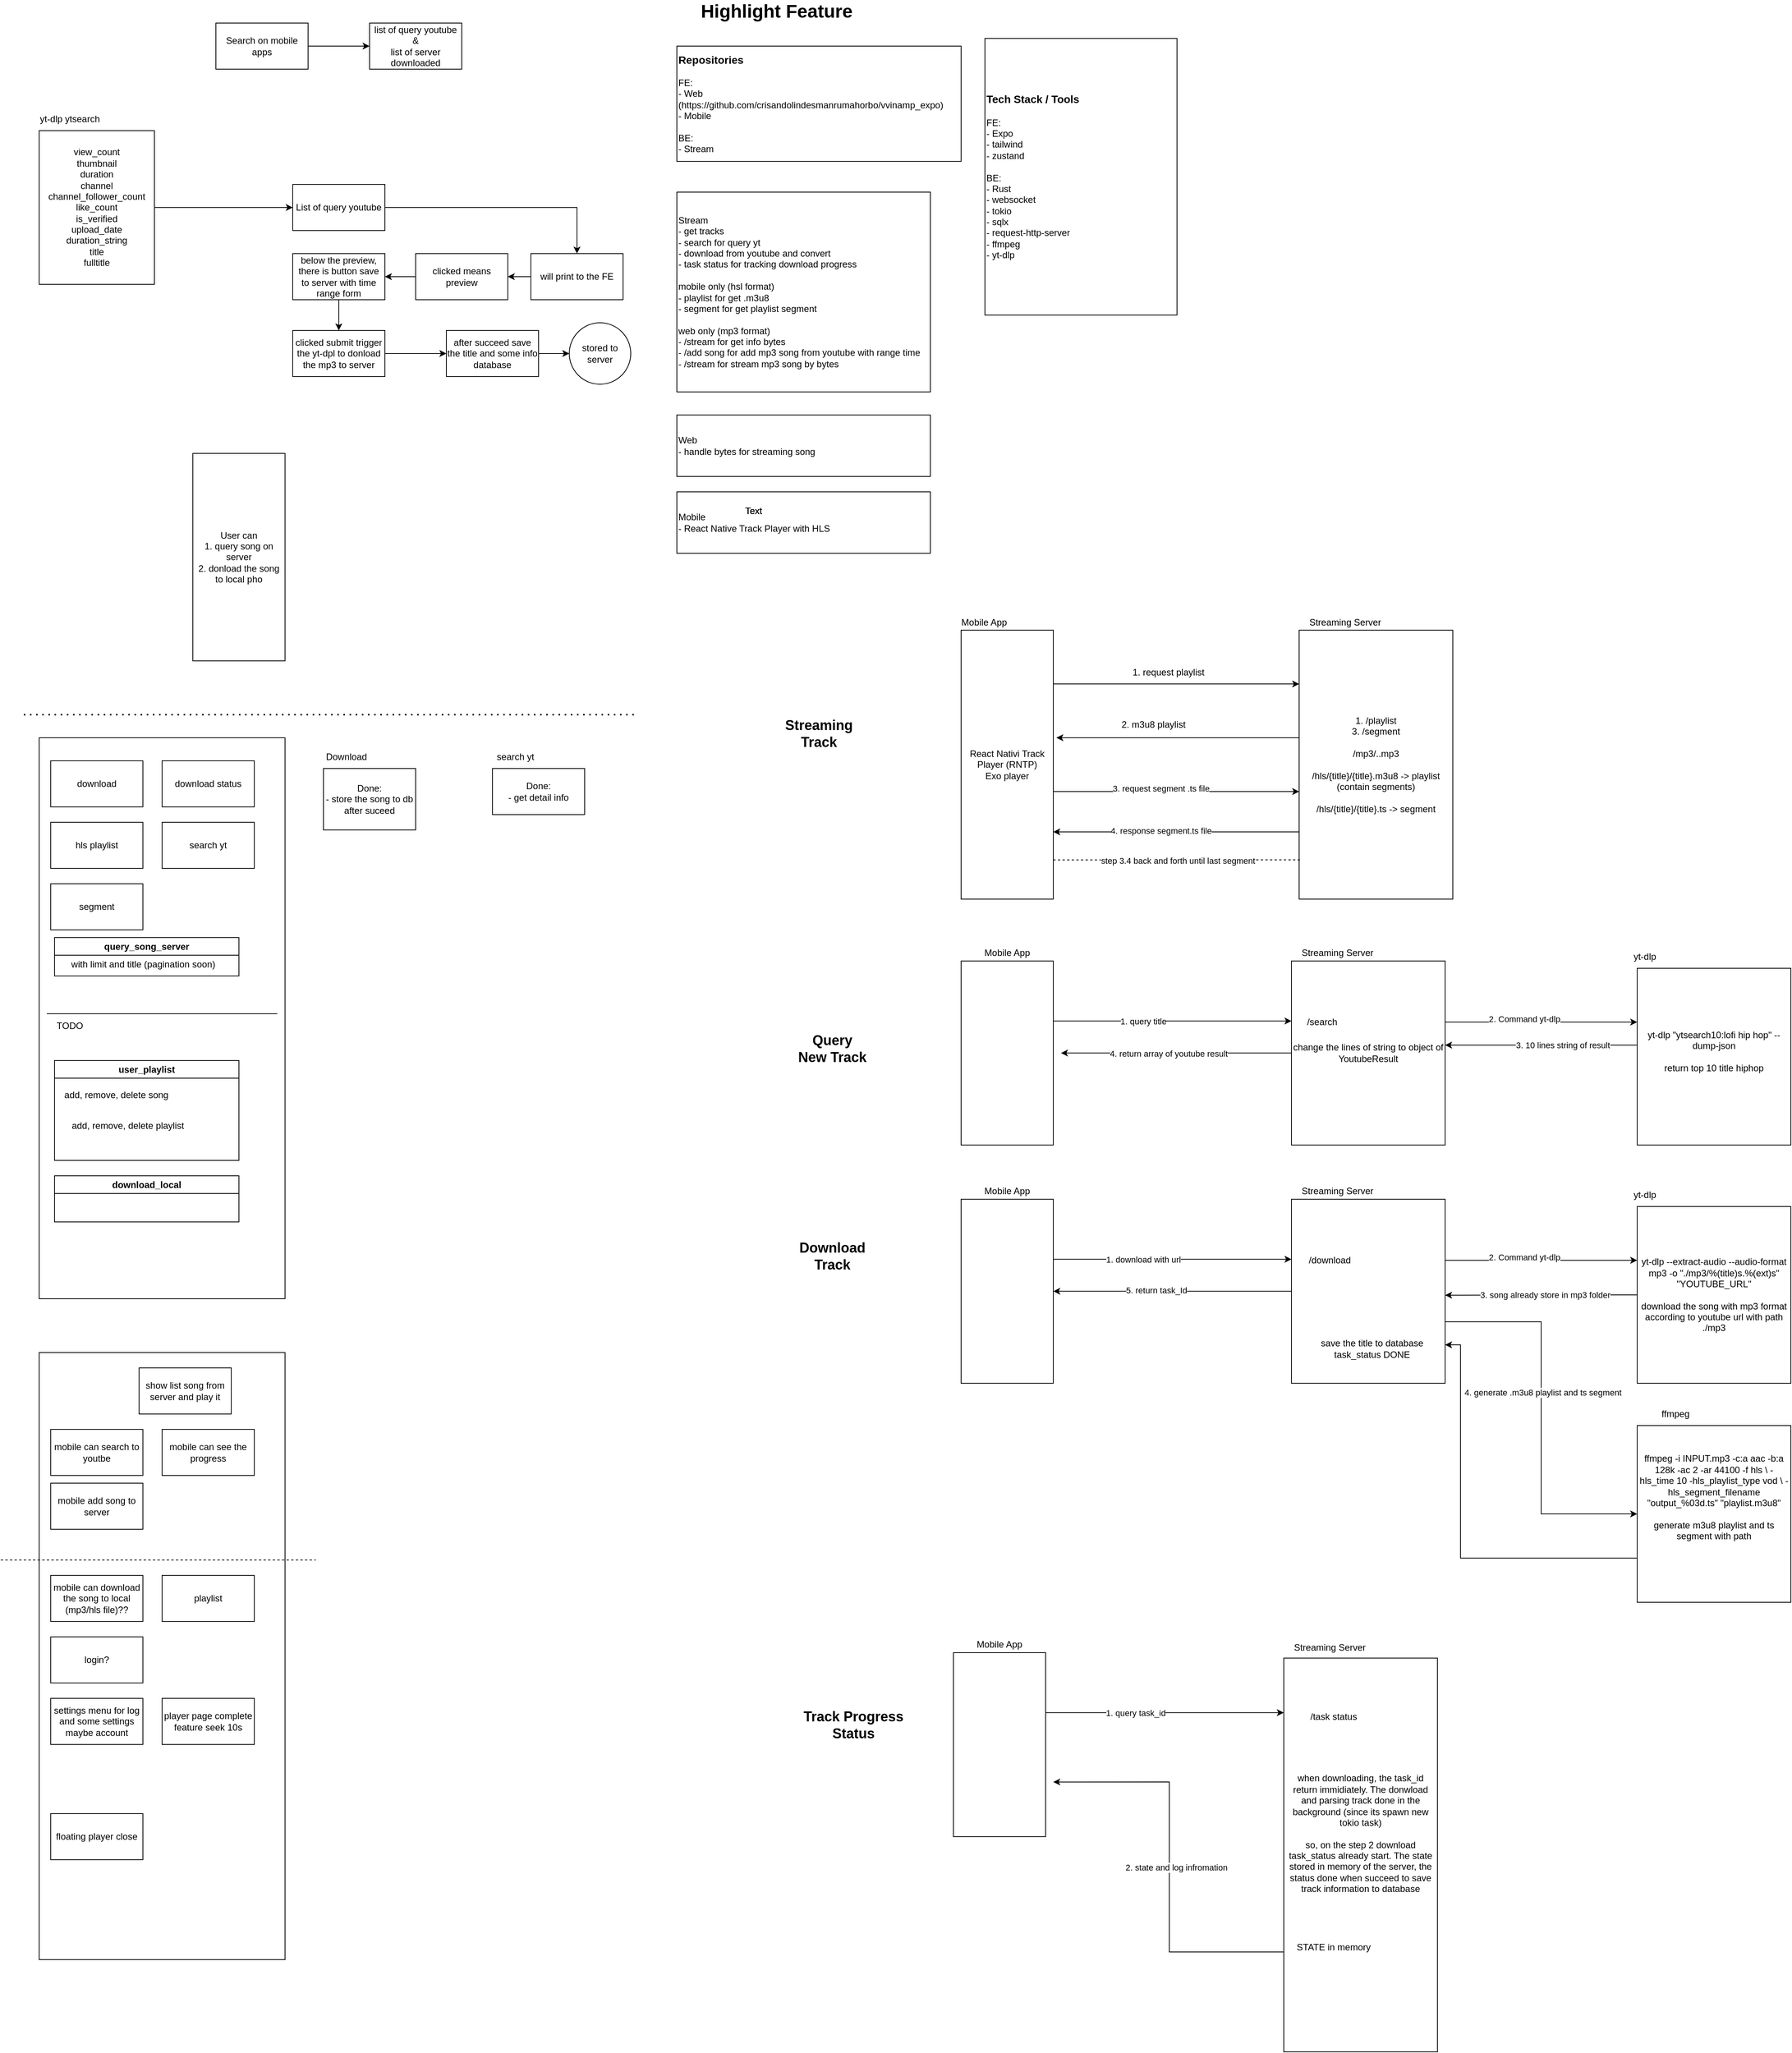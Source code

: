 <mxfile version="28.1.0">
  <diagram name="Page-1" id="hhc-3vojLrsu7cH_NppL">
    <mxGraphModel dx="3167" dy="1711" grid="1" gridSize="10" guides="1" tooltips="1" connect="1" arrows="1" fold="1" page="1" pageScale="1" pageWidth="850" pageHeight="1100" math="0" shadow="0">
      <root>
        <mxCell id="0" />
        <mxCell id="1" parent="0" />
        <mxCell id="aYuEhdUsY_7i3M8jclc8-7" style="edgeStyle=orthogonalEdgeStyle;rounded=0;orthogonalLoop=1;jettySize=auto;html=1;entryX=0;entryY=0.5;entryDx=0;entryDy=0;" parent="1" source="aYuEhdUsY_7i3M8jclc8-1" target="aYuEhdUsY_7i3M8jclc8-6" edge="1">
          <mxGeometry relative="1" as="geometry" />
        </mxCell>
        <mxCell id="aYuEhdUsY_7i3M8jclc8-1" value="view_count&lt;div&gt;thumbnail&lt;/div&gt;&lt;div&gt;duration&lt;/div&gt;&lt;div&gt;channel&lt;/div&gt;&lt;div&gt;channel_follower_count&lt;/div&gt;&lt;div&gt;like_count&lt;/div&gt;&lt;div&gt;is_verified&lt;/div&gt;&lt;div&gt;upload_date&lt;/div&gt;&lt;div&gt;duration_string&lt;/div&gt;&lt;div&gt;title&lt;/div&gt;&lt;div&gt;fulltitle&lt;/div&gt;" style="rounded=0;whiteSpace=wrap;html=1;" parent="1" vertex="1">
          <mxGeometry x="60" y="200" width="150" height="200" as="geometry" />
        </mxCell>
        <mxCell id="aYuEhdUsY_7i3M8jclc8-3" value="yt-dlp ytsearch" style="text;html=1;align=center;verticalAlign=middle;whiteSpace=wrap;rounded=0;" parent="1" vertex="1">
          <mxGeometry x="10" y="170" width="180" height="30" as="geometry" />
        </mxCell>
        <mxCell id="aYuEhdUsY_7i3M8jclc8-9" value="" style="edgeStyle=orthogonalEdgeStyle;rounded=0;orthogonalLoop=1;jettySize=auto;html=1;" parent="1" source="aYuEhdUsY_7i3M8jclc8-6" target="aYuEhdUsY_7i3M8jclc8-8" edge="1">
          <mxGeometry relative="1" as="geometry" />
        </mxCell>
        <mxCell id="aYuEhdUsY_7i3M8jclc8-6" value="List of query youtube" style="rounded=0;whiteSpace=wrap;html=1;" parent="1" vertex="1">
          <mxGeometry x="390" y="270" width="120" height="60" as="geometry" />
        </mxCell>
        <mxCell id="aYuEhdUsY_7i3M8jclc8-11" value="" style="edgeStyle=orthogonalEdgeStyle;rounded=0;orthogonalLoop=1;jettySize=auto;html=1;" parent="1" source="aYuEhdUsY_7i3M8jclc8-8" target="aYuEhdUsY_7i3M8jclc8-10" edge="1">
          <mxGeometry relative="1" as="geometry" />
        </mxCell>
        <mxCell id="aYuEhdUsY_7i3M8jclc8-8" value="will print to the FE" style="rounded=0;whiteSpace=wrap;html=1;" parent="1" vertex="1">
          <mxGeometry x="700" y="360" width="120" height="60" as="geometry" />
        </mxCell>
        <mxCell id="aYuEhdUsY_7i3M8jclc8-13" value="" style="edgeStyle=orthogonalEdgeStyle;rounded=0;orthogonalLoop=1;jettySize=auto;html=1;" parent="1" source="aYuEhdUsY_7i3M8jclc8-10" target="aYuEhdUsY_7i3M8jclc8-12" edge="1">
          <mxGeometry relative="1" as="geometry" />
        </mxCell>
        <mxCell id="aYuEhdUsY_7i3M8jclc8-10" value="clicked means preview" style="rounded=0;whiteSpace=wrap;html=1;" parent="1" vertex="1">
          <mxGeometry x="550" y="360" width="120" height="60" as="geometry" />
        </mxCell>
        <mxCell id="aYuEhdUsY_7i3M8jclc8-15" value="" style="edgeStyle=orthogonalEdgeStyle;rounded=0;orthogonalLoop=1;jettySize=auto;html=1;" parent="1" source="aYuEhdUsY_7i3M8jclc8-12" target="aYuEhdUsY_7i3M8jclc8-14" edge="1">
          <mxGeometry relative="1" as="geometry" />
        </mxCell>
        <mxCell id="aYuEhdUsY_7i3M8jclc8-12" value="below the preview, there is button save to server with time range form" style="rounded=0;whiteSpace=wrap;html=1;" parent="1" vertex="1">
          <mxGeometry x="390" y="360" width="120" height="60" as="geometry" />
        </mxCell>
        <mxCell id="aYuEhdUsY_7i3M8jclc8-21" value="" style="edgeStyle=orthogonalEdgeStyle;rounded=0;orthogonalLoop=1;jettySize=auto;html=1;" parent="1" source="aYuEhdUsY_7i3M8jclc8-14" target="aYuEhdUsY_7i3M8jclc8-20" edge="1">
          <mxGeometry relative="1" as="geometry" />
        </mxCell>
        <mxCell id="aYuEhdUsY_7i3M8jclc8-14" value="clicked submit trigger the yt-dpl to donload the mp3 to server" style="rounded=0;whiteSpace=wrap;html=1;" parent="1" vertex="1">
          <mxGeometry x="390" y="460" width="120" height="60" as="geometry" />
        </mxCell>
        <mxCell id="aYuEhdUsY_7i3M8jclc8-19" value="" style="edgeStyle=orthogonalEdgeStyle;rounded=0;orthogonalLoop=1;jettySize=auto;html=1;" parent="1" source="aYuEhdUsY_7i3M8jclc8-17" target="aYuEhdUsY_7i3M8jclc8-18" edge="1">
          <mxGeometry relative="1" as="geometry" />
        </mxCell>
        <mxCell id="aYuEhdUsY_7i3M8jclc8-17" value="Search on mobile apps" style="rounded=0;whiteSpace=wrap;html=1;" parent="1" vertex="1">
          <mxGeometry x="290" y="60" width="120" height="60" as="geometry" />
        </mxCell>
        <mxCell id="aYuEhdUsY_7i3M8jclc8-18" value="list of query youtube&lt;div&gt;&amp;amp;&lt;/div&gt;&lt;div&gt;list of server downloaded&lt;/div&gt;" style="rounded=0;whiteSpace=wrap;html=1;" parent="1" vertex="1">
          <mxGeometry x="490" y="60" width="120" height="60" as="geometry" />
        </mxCell>
        <mxCell id="aYuEhdUsY_7i3M8jclc8-23" value="" style="edgeStyle=orthogonalEdgeStyle;rounded=0;orthogonalLoop=1;jettySize=auto;html=1;" parent="1" source="aYuEhdUsY_7i3M8jclc8-20" target="aYuEhdUsY_7i3M8jclc8-22" edge="1">
          <mxGeometry relative="1" as="geometry" />
        </mxCell>
        <mxCell id="aYuEhdUsY_7i3M8jclc8-20" value="after succeed save the title and some info database" style="rounded=0;whiteSpace=wrap;html=1;" parent="1" vertex="1">
          <mxGeometry x="590" y="460" width="120" height="60" as="geometry" />
        </mxCell>
        <mxCell id="aYuEhdUsY_7i3M8jclc8-22" value="stored to server" style="ellipse;whiteSpace=wrap;html=1;rounded=0;" parent="1" vertex="1">
          <mxGeometry x="750" y="450" width="80" height="80" as="geometry" />
        </mxCell>
        <mxCell id="aYuEhdUsY_7i3M8jclc8-24" value="User can&lt;br&gt;1. query song on server&lt;div&gt;2. donload the song to local pho&lt;/div&gt;" style="rounded=0;whiteSpace=wrap;html=1;" parent="1" vertex="1">
          <mxGeometry x="260" y="620" width="120" height="270" as="geometry" />
        </mxCell>
        <mxCell id="aYuEhdUsY_7i3M8jclc8-25" value="" style="endArrow=none;dashed=1;html=1;dashPattern=1 3;strokeWidth=2;rounded=0;" parent="1" edge="1">
          <mxGeometry width="50" height="50" relative="1" as="geometry">
            <mxPoint x="40" y="960" as="sourcePoint" />
            <mxPoint x="840" y="960" as="targetPoint" />
          </mxGeometry>
        </mxCell>
        <mxCell id="aYuEhdUsY_7i3M8jclc8-26" value="" style="rounded=0;whiteSpace=wrap;html=1;" parent="1" vertex="1">
          <mxGeometry x="60" y="990" width="320" height="730" as="geometry" />
        </mxCell>
        <mxCell id="aYuEhdUsY_7i3M8jclc8-27" value="download" style="rounded=0;whiteSpace=wrap;html=1;" parent="1" vertex="1">
          <mxGeometry x="75" y="1020" width="120" height="60" as="geometry" />
        </mxCell>
        <mxCell id="aYuEhdUsY_7i3M8jclc8-28" value="hls playlist" style="rounded=0;whiteSpace=wrap;html=1;" parent="1" vertex="1">
          <mxGeometry x="75" y="1100" width="120" height="60" as="geometry" />
        </mxCell>
        <mxCell id="aYuEhdUsY_7i3M8jclc8-29" value="segment" style="rounded=0;whiteSpace=wrap;html=1;" parent="1" vertex="1">
          <mxGeometry x="75" y="1180" width="120" height="60" as="geometry" />
        </mxCell>
        <mxCell id="aYuEhdUsY_7i3M8jclc8-30" value="search yt" style="rounded=0;whiteSpace=wrap;html=1;" parent="1" vertex="1">
          <mxGeometry x="220" y="1100" width="120" height="60" as="geometry" />
        </mxCell>
        <mxCell id="aYuEhdUsY_7i3M8jclc8-31" value="download status" style="rounded=0;whiteSpace=wrap;html=1;" parent="1" vertex="1">
          <mxGeometry x="220" y="1020" width="120" height="60" as="geometry" />
        </mxCell>
        <mxCell id="aYuEhdUsY_7i3M8jclc8-32" value="Done:&lt;div&gt;- store the song to db after suceed&lt;/div&gt;" style="rounded=0;whiteSpace=wrap;html=1;" parent="1" vertex="1">
          <mxGeometry x="430" y="1030" width="120" height="80" as="geometry" />
        </mxCell>
        <mxCell id="aYuEhdUsY_7i3M8jclc8-33" value="Download" style="text;html=1;align=center;verticalAlign=middle;whiteSpace=wrap;rounded=0;" parent="1" vertex="1">
          <mxGeometry x="430" y="1000" width="60" height="30" as="geometry" />
        </mxCell>
        <mxCell id="aYuEhdUsY_7i3M8jclc8-36" value="" style="endArrow=none;html=1;rounded=0;" parent="1" edge="1">
          <mxGeometry width="50" height="50" relative="1" as="geometry">
            <mxPoint x="370" y="1349.17" as="sourcePoint" />
            <mxPoint x="70" y="1349.17" as="targetPoint" />
          </mxGeometry>
        </mxCell>
        <mxCell id="aYuEhdUsY_7i3M8jclc8-38" value="user_playlist" style="swimlane;whiteSpace=wrap;html=1;" parent="1" vertex="1">
          <mxGeometry x="80" y="1410" width="240" height="130" as="geometry" />
        </mxCell>
        <mxCell id="aYuEhdUsY_7i3M8jclc8-40" value="add, remove, delete song" style="text;html=1;align=center;verticalAlign=middle;resizable=0;points=[];autosize=1;strokeColor=none;fillColor=none;" parent="aYuEhdUsY_7i3M8jclc8-38" vertex="1">
          <mxGeometry y="30" width="160" height="30" as="geometry" />
        </mxCell>
        <mxCell id="aYuEhdUsY_7i3M8jclc8-41" value="add, remove, delete playlist" style="text;html=1;align=center;verticalAlign=middle;resizable=0;points=[];autosize=1;strokeColor=none;fillColor=none;" parent="aYuEhdUsY_7i3M8jclc8-38" vertex="1">
          <mxGeometry x="10" y="70" width="170" height="30" as="geometry" />
        </mxCell>
        <mxCell id="aYuEhdUsY_7i3M8jclc8-42" value="TODO" style="text;html=1;align=center;verticalAlign=middle;whiteSpace=wrap;rounded=0;" parent="1" vertex="1">
          <mxGeometry x="70" y="1350" width="60" height="30" as="geometry" />
        </mxCell>
        <mxCell id="aYuEhdUsY_7i3M8jclc8-43" value="Done:&lt;div&gt;- get detail info&lt;/div&gt;" style="rounded=0;whiteSpace=wrap;html=1;" parent="1" vertex="1">
          <mxGeometry x="650" y="1030" width="120" height="60" as="geometry" />
        </mxCell>
        <mxCell id="aYuEhdUsY_7i3M8jclc8-44" value="search yt" style="text;html=1;align=center;verticalAlign=middle;whiteSpace=wrap;rounded=0;" parent="1" vertex="1">
          <mxGeometry x="650" y="1000" width="60" height="30" as="geometry" />
        </mxCell>
        <mxCell id="aYuEhdUsY_7i3M8jclc8-45" value="download_local" style="swimlane;whiteSpace=wrap;html=1;" parent="1" vertex="1">
          <mxGeometry x="80" y="1560" width="240" height="60" as="geometry" />
        </mxCell>
        <mxCell id="aYuEhdUsY_7i3M8jclc8-48" value="query_song_server" style="swimlane;whiteSpace=wrap;html=1;" parent="1" vertex="1">
          <mxGeometry x="80" y="1250" width="240" height="50" as="geometry" />
        </mxCell>
        <mxCell id="aYuEhdUsY_7i3M8jclc8-51" value="with limit and title (pagination soon)" style="text;html=1;align=center;verticalAlign=middle;resizable=0;points=[];autosize=1;strokeColor=none;fillColor=none;" parent="aYuEhdUsY_7i3M8jclc8-48" vertex="1">
          <mxGeometry x="10" y="20" width="210" height="30" as="geometry" />
        </mxCell>
        <mxCell id="aYuEhdUsY_7i3M8jclc8-52" value="" style="rounded=0;whiteSpace=wrap;html=1;" parent="1" vertex="1">
          <mxGeometry x="60" y="1790" width="320" height="790" as="geometry" />
        </mxCell>
        <mxCell id="aYuEhdUsY_7i3M8jclc8-53" value="mobile can search to youtbe" style="rounded=0;whiteSpace=wrap;html=1;" parent="1" vertex="1">
          <mxGeometry x="75" y="1890" width="120" height="60" as="geometry" />
        </mxCell>
        <mxCell id="aYuEhdUsY_7i3M8jclc8-54" value="" style="endArrow=none;dashed=1;html=1;rounded=0;" parent="1" edge="1">
          <mxGeometry width="50" height="50" relative="1" as="geometry">
            <mxPoint x="10" y="2060" as="sourcePoint" />
            <mxPoint x="420" y="2060" as="targetPoint" />
          </mxGeometry>
        </mxCell>
        <mxCell id="aYuEhdUsY_7i3M8jclc8-55" value="show list song from server and play it" style="rounded=0;whiteSpace=wrap;html=1;" parent="1" vertex="1">
          <mxGeometry x="190" y="1810" width="120" height="60" as="geometry" />
        </mxCell>
        <mxCell id="aYuEhdUsY_7i3M8jclc8-56" value="mobile add song to server" style="rounded=0;whiteSpace=wrap;html=1;" parent="1" vertex="1">
          <mxGeometry x="75" y="1960" width="120" height="60" as="geometry" />
        </mxCell>
        <mxCell id="aYuEhdUsY_7i3M8jclc8-57" value="mobile can see the progress" style="rounded=0;whiteSpace=wrap;html=1;" parent="1" vertex="1">
          <mxGeometry x="220" y="1890" width="120" height="60" as="geometry" />
        </mxCell>
        <mxCell id="aYuEhdUsY_7i3M8jclc8-58" value="mobile can download the song to local&lt;div&gt;(mp3/hls file)??&lt;/div&gt;" style="rounded=0;whiteSpace=wrap;html=1;" parent="1" vertex="1">
          <mxGeometry x="75" y="2080" width="120" height="60" as="geometry" />
        </mxCell>
        <mxCell id="aYuEhdUsY_7i3M8jclc8-59" value="playlist" style="rounded=0;whiteSpace=wrap;html=1;" parent="1" vertex="1">
          <mxGeometry x="220" y="2080" width="120" height="60" as="geometry" />
        </mxCell>
        <mxCell id="aYuEhdUsY_7i3M8jclc8-60" value="login?" style="rounded=0;whiteSpace=wrap;html=1;" parent="1" vertex="1">
          <mxGeometry x="75" y="2160" width="120" height="60" as="geometry" />
        </mxCell>
        <mxCell id="aYuEhdUsY_7i3M8jclc8-62" value="floating player close" style="rounded=0;whiteSpace=wrap;html=1;" parent="1" vertex="1">
          <mxGeometry x="75" y="2390" width="120" height="60" as="geometry" />
        </mxCell>
        <mxCell id="aYuEhdUsY_7i3M8jclc8-63" value="settings menu for log and some settings maybe account" style="rounded=0;whiteSpace=wrap;html=1;" parent="1" vertex="1">
          <mxGeometry x="75" y="2240" width="120" height="60" as="geometry" />
        </mxCell>
        <mxCell id="aYuEhdUsY_7i3M8jclc8-64" value="player page complete feature seek 10s" style="rounded=0;whiteSpace=wrap;html=1;" parent="1" vertex="1">
          <mxGeometry x="220" y="2240" width="120" height="60" as="geometry" />
        </mxCell>
        <mxCell id="qKrftPKoV9TNDZDGKAja-49" value="&lt;font style=&quot;font-size: 24px;&quot;&gt;&lt;b style=&quot;&quot;&gt;Highlight Feature&lt;/b&gt;&lt;/font&gt;" style="text;html=1;align=center;verticalAlign=middle;whiteSpace=wrap;rounded=0;" parent="1" vertex="1">
          <mxGeometry x="860" y="30" width="320" height="30" as="geometry" />
        </mxCell>
        <mxCell id="qKrftPKoV9TNDZDGKAja-50" value="&lt;font style=&quot;font-size: 14px;&quot;&gt;&lt;b style=&quot;&quot;&gt;Repositories&lt;/b&gt;&lt;/font&gt;&lt;div&gt;&lt;br&gt;&lt;/div&gt;&lt;div&gt;FE:&amp;nbsp;&lt;/div&gt;&lt;div&gt;- Web (https://github.com/crisandolindesmanrumahorbo/vvinamp_expo)&lt;/div&gt;&lt;div&gt;- Mobile&amp;nbsp;&lt;/div&gt;&lt;div&gt;&lt;br&gt;&lt;/div&gt;&lt;div&gt;BE:&lt;/div&gt;&lt;div&gt;- Stream&lt;br&gt;&lt;/div&gt;" style="rounded=0;whiteSpace=wrap;html=1;align=left;" parent="1" vertex="1">
          <mxGeometry x="890" y="90" width="370" height="150" as="geometry" />
        </mxCell>
        <mxCell id="qKrftPKoV9TNDZDGKAja-52" value="Stream&lt;div&gt;&lt;div&gt;- get tracks&lt;/div&gt;&lt;div&gt;- search for query yt&lt;/div&gt;&lt;div&gt;- download from youtube and convert&lt;/div&gt;&lt;div&gt;- task status for tracking download progress&lt;/div&gt;&lt;br&gt;&lt;div&gt;mobile only (hsl format)&lt;div&gt;- playlist for get .m3u8&lt;/div&gt;&lt;div&gt;- segment for get playlist segment&lt;/div&gt;&lt;/div&gt;&lt;/div&gt;&lt;div&gt;&lt;br&gt;&lt;/div&gt;&lt;div&gt;web only (mp3 format)&lt;/div&gt;&lt;div&gt;- /stream for get info bytes&lt;/div&gt;&lt;div&gt;- /add song for add mp3 song from youtube with range time&lt;/div&gt;&lt;div&gt;- /stream for stream mp3 song by bytes&lt;/div&gt;" style="rounded=0;whiteSpace=wrap;html=1;align=left;" parent="1" vertex="1">
          <mxGeometry x="890" y="280" width="330" height="260" as="geometry" />
        </mxCell>
        <mxCell id="qKrftPKoV9TNDZDGKAja-54" value="Web&lt;div&gt;- handle bytes for streaming song&amp;nbsp;&lt;/div&gt;" style="rounded=0;whiteSpace=wrap;html=1;align=left;" parent="1" vertex="1">
          <mxGeometry x="890" y="570" width="330" height="80" as="geometry" />
        </mxCell>
        <mxCell id="qKrftPKoV9TNDZDGKAja-55" value="&lt;font style=&quot;font-size: 14px;&quot;&gt;&lt;b style=&quot;&quot;&gt;Tech Stack / Tools&lt;/b&gt;&lt;/font&gt;&lt;div&gt;&lt;br&gt;&lt;/div&gt;&lt;div&gt;FE:&lt;/div&gt;&lt;div&gt;- Expo&lt;/div&gt;&lt;div&gt;- tailwind&lt;/div&gt;&lt;div&gt;- zustand&lt;/div&gt;&lt;div&gt;&lt;br&gt;&lt;/div&gt;&lt;div&gt;BE:&lt;/div&gt;&lt;div&gt;- Rust&lt;/div&gt;&lt;div&gt;- websocket&lt;/div&gt;&lt;div&gt;- tokio&lt;/div&gt;&lt;div&gt;- sqlx&lt;/div&gt;&lt;div&gt;- request-http-server&lt;/div&gt;&lt;div&gt;- ffmpeg&lt;/div&gt;&lt;div&gt;- yt-dlp&lt;/div&gt;" style="rounded=0;whiteSpace=wrap;html=1;align=left;" parent="1" vertex="1">
          <mxGeometry x="1291" y="80" width="250" height="360" as="geometry" />
        </mxCell>
        <mxCell id="qKrftPKoV9TNDZDGKAja-56" value="Mobile&lt;div&gt;- React Native Track Player with HLS&lt;/div&gt;" style="rounded=0;whiteSpace=wrap;html=1;align=left;" parent="1" vertex="1">
          <mxGeometry x="890" y="670" width="330" height="80" as="geometry" />
        </mxCell>
        <mxCell id="qKrftPKoV9TNDZDGKAja-61" value="" style="group" parent="1" vertex="1" connectable="0">
          <mxGeometry x="1700" y="825" width="200" height="380" as="geometry" />
        </mxCell>
        <mxCell id="qKrftPKoV9TNDZDGKAja-60" value="Streaming Server" style="text;html=1;align=center;verticalAlign=middle;whiteSpace=wrap;rounded=0;" parent="qKrftPKoV9TNDZDGKAja-61" vertex="1">
          <mxGeometry width="120" height="30" as="geometry" />
        </mxCell>
        <mxCell id="qKrftPKoV9TNDZDGKAja-65" value="Text" style="text;html=1;align=center;verticalAlign=middle;whiteSpace=wrap;rounded=0;" parent="1" vertex="1">
          <mxGeometry x="960" y="680" width="60" height="30" as="geometry" />
        </mxCell>
        <mxCell id="qKrftPKoV9TNDZDGKAja-66" value="Text" style="text;html=1;align=center;verticalAlign=middle;whiteSpace=wrap;rounded=0;" parent="1" vertex="1">
          <mxGeometry x="960" y="680" width="60" height="30" as="geometry" />
        </mxCell>
        <mxCell id="qKrftPKoV9TNDZDGKAja-67" value="Text" style="text;html=1;align=center;verticalAlign=middle;whiteSpace=wrap;rounded=0;" parent="1" vertex="1">
          <mxGeometry x="960" y="680" width="60" height="30" as="geometry" />
        </mxCell>
        <mxCell id="qKrftPKoV9TNDZDGKAja-59" value="" style="edgeStyle=orthogonalEdgeStyle;rounded=0;orthogonalLoop=1;jettySize=auto;html=1;" parent="1" source="qKrftPKoV9TNDZDGKAja-57" target="qKrftPKoV9TNDZDGKAja-58" edge="1">
          <mxGeometry relative="1" as="geometry">
            <Array as="points">
              <mxPoint x="1440" y="920" />
              <mxPoint x="1440" y="920" />
            </Array>
          </mxGeometry>
        </mxCell>
        <mxCell id="qKrftPKoV9TNDZDGKAja-71" style="edgeStyle=orthogonalEdgeStyle;rounded=0;orthogonalLoop=1;jettySize=auto;html=1;exitX=0;exitY=0.25;exitDx=0;exitDy=0;entryX=1.033;entryY=0.4;entryDx=0;entryDy=0;entryPerimeter=0;" parent="1" source="qKrftPKoV9TNDZDGKAja-58" edge="1" target="qKrftPKoV9TNDZDGKAja-57">
          <mxGeometry relative="1" as="geometry">
            <mxPoint x="1380" y="937.667" as="targetPoint" />
            <Array as="points">
              <mxPoint x="1700" y="990" />
            </Array>
          </mxGeometry>
        </mxCell>
        <mxCell id="qKrftPKoV9TNDZDGKAja-58" value="1. /playlist&lt;div&gt;3. /segment&lt;/div&gt;&lt;div&gt;&lt;br&gt;&lt;/div&gt;&lt;div&gt;/mp3/..mp3&lt;/div&gt;&lt;div&gt;&lt;br&gt;&lt;/div&gt;&lt;div&gt;/hls/{title}/{title}.m3u8 -&amp;gt; playlist (contain segments)&lt;/div&gt;&lt;div&gt;&lt;br&gt;&lt;/div&gt;&lt;div&gt;/hls/{title}/{title}.ts -&amp;gt; segment&lt;/div&gt;" style="rounded=0;whiteSpace=wrap;html=1;" parent="1" vertex="1">
          <mxGeometry x="1700" y="850" width="200" height="350" as="geometry" />
        </mxCell>
        <mxCell id="qKrftPKoV9TNDZDGKAja-70" value="1. request playlist" style="text;html=1;align=center;verticalAlign=middle;whiteSpace=wrap;rounded=0;" parent="1" vertex="1">
          <mxGeometry x="1380" y="890" width="300" height="30" as="geometry" />
        </mxCell>
        <mxCell id="qKrftPKoV9TNDZDGKAja-72" value="2. m3u8 playlist" style="text;html=1;align=center;verticalAlign=middle;resizable=0;points=[];autosize=1;strokeColor=none;fillColor=none;" parent="1" vertex="1">
          <mxGeometry x="1455" y="958" width="110" height="30" as="geometry" />
        </mxCell>
        <mxCell id="qKrftPKoV9TNDZDGKAja-73" style="edgeStyle=orthogonalEdgeStyle;rounded=0;orthogonalLoop=1;jettySize=auto;html=1;" parent="1" edge="1">
          <mxGeometry relative="1" as="geometry">
            <mxPoint x="1380" y="1060" as="sourcePoint" />
            <mxPoint x="1700" y="1060" as="targetPoint" />
          </mxGeometry>
        </mxCell>
        <mxCell id="qKrftPKoV9TNDZDGKAja-76" value="3. request segment .ts file" style="edgeLabel;html=1;align=center;verticalAlign=middle;resizable=0;points=[];" parent="qKrftPKoV9TNDZDGKAja-73" vertex="1" connectable="0">
          <mxGeometry x="-0.121" y="4" relative="1" as="geometry">
            <mxPoint x="-1" as="offset" />
          </mxGeometry>
        </mxCell>
        <mxCell id="qKrftPKoV9TNDZDGKAja-77" style="edgeStyle=orthogonalEdgeStyle;rounded=0;orthogonalLoop=1;jettySize=auto;html=1;exitX=0;exitY=0.75;exitDx=0;exitDy=0;entryX=1;entryY=0.75;entryDx=0;entryDy=0;" parent="1" source="qKrftPKoV9TNDZDGKAja-58" target="qKrftPKoV9TNDZDGKAja-57" edge="1">
          <mxGeometry relative="1" as="geometry" />
        </mxCell>
        <mxCell id="qKrftPKoV9TNDZDGKAja-78" value="4. response segment.ts file" style="edgeLabel;html=1;align=center;verticalAlign=middle;resizable=0;points=[];" parent="qKrftPKoV9TNDZDGKAja-77" vertex="1" connectable="0">
          <mxGeometry x="0.121" y="-1" relative="1" as="geometry">
            <mxPoint x="-1" y="-1" as="offset" />
          </mxGeometry>
        </mxCell>
        <mxCell id="qKrftPKoV9TNDZDGKAja-85" value="" style="endArrow=none;dashed=1;html=1;rounded=0;entryX=0.017;entryY=0.854;entryDx=0;entryDy=0;entryPerimeter=0;" parent="1" target="qKrftPKoV9TNDZDGKAja-58" edge="1">
          <mxGeometry width="50" height="50" relative="1" as="geometry">
            <mxPoint x="1380" y="1149" as="sourcePoint" />
            <mxPoint x="1380" y="1250" as="targetPoint" />
          </mxGeometry>
        </mxCell>
        <mxCell id="qKrftPKoV9TNDZDGKAja-86" value="step 3.4 back and forth until last segment" style="edgeLabel;html=1;align=center;verticalAlign=middle;resizable=0;points=[];" parent="qKrftPKoV9TNDZDGKAja-85" vertex="1" connectable="0">
          <mxGeometry x="-0.184" y="-3" relative="1" as="geometry">
            <mxPoint x="30" y="-2" as="offset" />
          </mxGeometry>
        </mxCell>
        <mxCell id="qKrftPKoV9TNDZDGKAja-92" value="" style="group" parent="1" vertex="1" connectable="0">
          <mxGeometry x="1260" y="1260" width="120" height="260" as="geometry" />
        </mxCell>
        <mxCell id="qKrftPKoV9TNDZDGKAja-93" value="" style="rounded=0;whiteSpace=wrap;html=1;" parent="qKrftPKoV9TNDZDGKAja-92" vertex="1">
          <mxGeometry y="20.526" width="120" height="239.474" as="geometry" />
        </mxCell>
        <mxCell id="qKrftPKoV9TNDZDGKAja-94" value="Mobile App" style="text;html=1;align=center;verticalAlign=middle;whiteSpace=wrap;rounded=0;" parent="qKrftPKoV9TNDZDGKAja-92" vertex="1">
          <mxGeometry width="120" height="20.526" as="geometry" />
        </mxCell>
        <mxCell id="qKrftPKoV9TNDZDGKAja-103" value="" style="group" parent="1" vertex="1" connectable="0">
          <mxGeometry x="1690" y="1260" width="200" height="260" as="geometry" />
        </mxCell>
        <mxCell id="qKrftPKoV9TNDZDGKAja-118" style="edgeStyle=orthogonalEdgeStyle;rounded=0;orthogonalLoop=1;jettySize=auto;html=1;" parent="qKrftPKoV9TNDZDGKAja-103" source="qKrftPKoV9TNDZDGKAja-105" edge="1">
          <mxGeometry relative="1" as="geometry">
            <mxPoint x="-300" y="140.263" as="targetPoint" />
          </mxGeometry>
        </mxCell>
        <mxCell id="qKrftPKoV9TNDZDGKAja-122" value="4. return array of youtube result" style="edgeLabel;html=1;align=center;verticalAlign=middle;resizable=0;points=[];" parent="qKrftPKoV9TNDZDGKAja-118" vertex="1" connectable="0">
          <mxGeometry x="0.393" y="-5" relative="1" as="geometry">
            <mxPoint x="49" y="5" as="offset" />
          </mxGeometry>
        </mxCell>
        <mxCell id="qKrftPKoV9TNDZDGKAja-105" value="" style="rounded=0;whiteSpace=wrap;html=1;" parent="qKrftPKoV9TNDZDGKAja-103" vertex="1">
          <mxGeometry y="20.526" width="200" height="239.474" as="geometry" />
        </mxCell>
        <mxCell id="qKrftPKoV9TNDZDGKAja-106" value="Streaming Server" style="text;html=1;align=center;verticalAlign=middle;whiteSpace=wrap;rounded=0;" parent="qKrftPKoV9TNDZDGKAja-103" vertex="1">
          <mxGeometry width="120" height="20.526" as="geometry" />
        </mxCell>
        <mxCell id="qKrftPKoV9TNDZDGKAja-111" value="/search" style="text;html=1;align=center;verticalAlign=middle;whiteSpace=wrap;rounded=0;" parent="qKrftPKoV9TNDZDGKAja-103" vertex="1">
          <mxGeometry x="10" y="89.997" width="60" height="20.526" as="geometry" />
        </mxCell>
        <mxCell id="qKrftPKoV9TNDZDGKAja-121" value="change the lines of string to object of YoutubeResult" style="text;html=1;align=center;verticalAlign=middle;whiteSpace=wrap;rounded=0;" parent="qKrftPKoV9TNDZDGKAja-103" vertex="1">
          <mxGeometry y="130" width="200" height="20.526" as="geometry" />
        </mxCell>
        <mxCell id="qKrftPKoV9TNDZDGKAja-117" style="edgeStyle=orthogonalEdgeStyle;rounded=0;orthogonalLoop=1;jettySize=auto;html=1;" parent="1" edge="1">
          <mxGeometry relative="1" as="geometry">
            <mxPoint x="1890" y="1390" as="targetPoint" />
            <mxPoint x="2140" y="1390" as="sourcePoint" />
            <Array as="points">
              <mxPoint x="1890" y="1390" />
            </Array>
          </mxGeometry>
        </mxCell>
        <mxCell id="qKrftPKoV9TNDZDGKAja-120" value="3. 10 lines string of result" style="edgeLabel;html=1;align=center;verticalAlign=middle;resizable=0;points=[];" parent="qKrftPKoV9TNDZDGKAja-117" vertex="1" connectable="0">
          <mxGeometry x="0.113" y="-4" relative="1" as="geometry">
            <mxPoint x="42" y="4" as="offset" />
          </mxGeometry>
        </mxCell>
        <mxCell id="qKrftPKoV9TNDZDGKAja-107" value="yt-dlp &quot;ytsearch10:lofi hip hop&quot; --dump-json&lt;div&gt;&lt;br&gt;&lt;/div&gt;&lt;div&gt;return top 10 title hiphop&lt;/div&gt;&lt;div&gt;&lt;br&gt;&lt;/div&gt;" style="rounded=0;whiteSpace=wrap;html=1;" parent="1" vertex="1">
          <mxGeometry x="2140" y="1290" width="200" height="230" as="geometry" />
        </mxCell>
        <mxCell id="qKrftPKoV9TNDZDGKAja-108" value="yt-dlp" style="text;html=1;align=center;verticalAlign=middle;whiteSpace=wrap;rounded=0;" parent="1" vertex="1">
          <mxGeometry x="2090" y="1260" width="120" height="30" as="geometry" />
        </mxCell>
        <mxCell id="qKrftPKoV9TNDZDGKAja-109" style="edgeStyle=orthogonalEdgeStyle;rounded=0;orthogonalLoop=1;jettySize=auto;html=1;" parent="1" edge="1">
          <mxGeometry relative="1" as="geometry">
            <mxPoint x="1380" y="1358.67" as="sourcePoint" />
            <mxPoint x="1690" y="1358.67" as="targetPoint" />
          </mxGeometry>
        </mxCell>
        <mxCell id="qKrftPKoV9TNDZDGKAja-110" value="1. query title" style="edgeLabel;html=1;align=center;verticalAlign=middle;resizable=0;points=[];" parent="qKrftPKoV9TNDZDGKAja-109" vertex="1" connectable="0">
          <mxGeometry x="-0.239" relative="1" as="geometry">
            <mxPoint x="-1" as="offset" />
          </mxGeometry>
        </mxCell>
        <mxCell id="qKrftPKoV9TNDZDGKAja-116" style="edgeStyle=orthogonalEdgeStyle;rounded=0;orthogonalLoop=1;jettySize=auto;html=1;entryX=0;entryY=0.5;entryDx=0;entryDy=0;" parent="1" edge="1">
          <mxGeometry relative="1" as="geometry">
            <mxPoint x="1890" y="1360" as="sourcePoint" />
            <mxPoint x="2140" y="1360" as="targetPoint" />
          </mxGeometry>
        </mxCell>
        <mxCell id="qKrftPKoV9TNDZDGKAja-119" value="2. Command yt-dlp" style="edgeLabel;html=1;align=center;verticalAlign=middle;resizable=0;points=[];" parent="qKrftPKoV9TNDZDGKAja-116" vertex="1" connectable="0">
          <mxGeometry x="-0.179" y="4" relative="1" as="geometry">
            <mxPoint as="offset" />
          </mxGeometry>
        </mxCell>
        <mxCell id="qKrftPKoV9TNDZDGKAja-123" value="" style="group" parent="1" vertex="1" connectable="0">
          <mxGeometry x="1260" y="1570" width="120" height="260" as="geometry" />
        </mxCell>
        <mxCell id="qKrftPKoV9TNDZDGKAja-124" value="" style="rounded=0;whiteSpace=wrap;html=1;" parent="qKrftPKoV9TNDZDGKAja-123" vertex="1">
          <mxGeometry y="20.526" width="120" height="239.474" as="geometry" />
        </mxCell>
        <mxCell id="qKrftPKoV9TNDZDGKAja-125" value="Mobile App" style="text;html=1;align=center;verticalAlign=middle;whiteSpace=wrap;rounded=0;" parent="qKrftPKoV9TNDZDGKAja-123" vertex="1">
          <mxGeometry width="120" height="20.526" as="geometry" />
        </mxCell>
        <mxCell id="qKrftPKoV9TNDZDGKAja-126" value="" style="group" parent="1" vertex="1" connectable="0">
          <mxGeometry x="1690" y="1570" width="210" height="260" as="geometry" />
        </mxCell>
        <mxCell id="qKrftPKoV9TNDZDGKAja-129" value="" style="rounded=0;whiteSpace=wrap;html=1;" parent="qKrftPKoV9TNDZDGKAja-126" vertex="1">
          <mxGeometry y="20.526" width="200" height="239.474" as="geometry" />
        </mxCell>
        <mxCell id="qKrftPKoV9TNDZDGKAja-130" value="Streaming Server" style="text;html=1;align=center;verticalAlign=middle;whiteSpace=wrap;rounded=0;" parent="qKrftPKoV9TNDZDGKAja-126" vertex="1">
          <mxGeometry width="120" height="20.526" as="geometry" />
        </mxCell>
        <mxCell id="qKrftPKoV9TNDZDGKAja-131" value="/download" style="text;html=1;align=center;verticalAlign=middle;whiteSpace=wrap;rounded=0;" parent="qKrftPKoV9TNDZDGKAja-126" vertex="1">
          <mxGeometry x="20" y="89.997" width="60" height="20.526" as="geometry" />
        </mxCell>
        <mxCell id="qKrftPKoV9TNDZDGKAja-205" value="save the title to database&lt;div&gt;task_status DONE&lt;/div&gt;" style="text;html=1;align=center;verticalAlign=middle;whiteSpace=wrap;rounded=0;" parent="qKrftPKoV9TNDZDGKAja-126" vertex="1">
          <mxGeometry x="20" y="200" width="170" height="30" as="geometry" />
        </mxCell>
        <mxCell id="qKrftPKoV9TNDZDGKAja-157" style="edgeStyle=orthogonalEdgeStyle;rounded=0;orthogonalLoop=1;jettySize=auto;html=1;entryX=1;entryY=0.75;entryDx=0;entryDy=0;" parent="1" source="qKrftPKoV9TNDZDGKAja-135" edge="1">
          <mxGeometry relative="1" as="geometry">
            <mxPoint x="1890" y="1715.395" as="targetPoint" />
          </mxGeometry>
        </mxCell>
        <mxCell id="qKrftPKoV9TNDZDGKAja-161" value="3. song already store in mp3 folder" style="edgeLabel;html=1;align=center;verticalAlign=middle;resizable=0;points=[];" parent="qKrftPKoV9TNDZDGKAja-157" vertex="1" connectable="0">
          <mxGeometry x="0.114" y="-1" relative="1" as="geometry">
            <mxPoint x="19" as="offset" />
          </mxGeometry>
        </mxCell>
        <mxCell id="qKrftPKoV9TNDZDGKAja-135" value="yt-dlp --extract-audio --audio-format mp3 -o &quot;./mp3/%(title)s.%(ext)s&quot; &quot;YOUTUBE_URL&quot;&lt;div&gt;&lt;br&gt;&lt;/div&gt;&lt;div&gt;download the song with mp3 format according to youtube url with path ./mp3&lt;/div&gt;" style="rounded=0;whiteSpace=wrap;html=1;" parent="1" vertex="1">
          <mxGeometry x="2140" y="1600" width="200" height="230" as="geometry" />
        </mxCell>
        <mxCell id="qKrftPKoV9TNDZDGKAja-136" value="yt-dlp" style="text;html=1;align=center;verticalAlign=middle;whiteSpace=wrap;rounded=0;" parent="1" vertex="1">
          <mxGeometry x="2090" y="1570" width="120" height="30" as="geometry" />
        </mxCell>
        <mxCell id="qKrftPKoV9TNDZDGKAja-137" style="edgeStyle=orthogonalEdgeStyle;rounded=0;orthogonalLoop=1;jettySize=auto;html=1;" parent="1" edge="1">
          <mxGeometry relative="1" as="geometry">
            <mxPoint x="1380" y="1668.67" as="sourcePoint" />
            <mxPoint x="1690" y="1668.67" as="targetPoint" />
          </mxGeometry>
        </mxCell>
        <mxCell id="qKrftPKoV9TNDZDGKAja-138" value="1. download with url" style="edgeLabel;html=1;align=center;verticalAlign=middle;resizable=0;points=[];" parent="qKrftPKoV9TNDZDGKAja-137" vertex="1" connectable="0">
          <mxGeometry x="-0.239" relative="1" as="geometry">
            <mxPoint x="-1" as="offset" />
          </mxGeometry>
        </mxCell>
        <mxCell id="qKrftPKoV9TNDZDGKAja-139" style="edgeStyle=orthogonalEdgeStyle;rounded=0;orthogonalLoop=1;jettySize=auto;html=1;entryX=0;entryY=0.5;entryDx=0;entryDy=0;" parent="1" edge="1">
          <mxGeometry relative="1" as="geometry">
            <mxPoint x="1890" y="1670" as="sourcePoint" />
            <mxPoint x="2140" y="1670" as="targetPoint" />
          </mxGeometry>
        </mxCell>
        <mxCell id="qKrftPKoV9TNDZDGKAja-140" value="2. Command yt-dlp" style="edgeLabel;html=1;align=center;verticalAlign=middle;resizable=0;points=[];" parent="qKrftPKoV9TNDZDGKAja-139" vertex="1" connectable="0">
          <mxGeometry x="-0.179" y="4" relative="1" as="geometry">
            <mxPoint as="offset" />
          </mxGeometry>
        </mxCell>
        <mxCell id="qKrftPKoV9TNDZDGKAja-204" style="edgeStyle=orthogonalEdgeStyle;rounded=0;orthogonalLoop=1;jettySize=auto;html=1;exitX=0;exitY=0.75;exitDx=0;exitDy=0;" parent="1" source="qKrftPKoV9TNDZDGKAja-156" edge="1">
          <mxGeometry relative="1" as="geometry">
            <mxPoint x="1890" y="1780" as="targetPoint" />
            <Array as="points">
              <mxPoint x="1910" y="2058" />
              <mxPoint x="1910" y="1780" />
            </Array>
          </mxGeometry>
        </mxCell>
        <mxCell id="qKrftPKoV9TNDZDGKAja-156" value="&lt;div&gt;ffmpeg -i INPUT.mp3 -c:a aac -b:a 128k -ac 2 -ar 44100 -f hls \ -hls_time 10 -hls_playlist_type vod \ -hls_segment_filename &quot;output_%03d.ts&quot; &quot;playlist.m3u8&quot;&lt;/div&gt;&lt;div&gt;&lt;br&gt;&lt;/div&gt;&lt;div&gt;generate m3u8 playlist and ts segment with path&lt;/div&gt;&lt;div&gt;&lt;br&gt;&lt;/div&gt;&lt;div&gt;&amp;nbsp;&amp;nbsp;&lt;br&gt;&lt;div&gt;&lt;br&gt;&lt;/div&gt;&lt;/div&gt;" style="rounded=0;whiteSpace=wrap;html=1;" parent="1" vertex="1">
          <mxGeometry x="2140" y="1885" width="200" height="230" as="geometry" />
        </mxCell>
        <mxCell id="qKrftPKoV9TNDZDGKAja-160" value="ffmpeg" style="text;html=1;align=center;verticalAlign=middle;whiteSpace=wrap;rounded=0;" parent="1" vertex="1">
          <mxGeometry x="2130" y="1855" width="120" height="30" as="geometry" />
        </mxCell>
        <mxCell id="qKrftPKoV9TNDZDGKAja-162" style="edgeStyle=orthogonalEdgeStyle;rounded=0;orthogonalLoop=1;jettySize=auto;html=1;exitX=1;exitY=0.75;exitDx=0;exitDy=0;entryX=0;entryY=0.5;entryDx=0;entryDy=0;" parent="1" source="qKrftPKoV9TNDZDGKAja-129" target="qKrftPKoV9TNDZDGKAja-156" edge="1">
          <mxGeometry relative="1" as="geometry">
            <Array as="points">
              <mxPoint x="1890" y="1750" />
              <mxPoint x="2015" y="1750" />
              <mxPoint x="2015" y="2000" />
            </Array>
          </mxGeometry>
        </mxCell>
        <mxCell id="qKrftPKoV9TNDZDGKAja-163" value="4. generate .m3u8 playlist and ts segment" style="edgeLabel;html=1;align=center;verticalAlign=middle;resizable=0;points=[];" parent="qKrftPKoV9TNDZDGKAja-162" vertex="1" connectable="0">
          <mxGeometry x="-0.09" y="2" relative="1" as="geometry">
            <mxPoint as="offset" />
          </mxGeometry>
        </mxCell>
        <mxCell id="qKrftPKoV9TNDZDGKAja-184" value="" style="group" parent="1" vertex="1" connectable="0">
          <mxGeometry x="1250" y="2160" width="120" height="260" as="geometry" />
        </mxCell>
        <mxCell id="qKrftPKoV9TNDZDGKAja-185" value="" style="rounded=0;whiteSpace=wrap;html=1;" parent="qKrftPKoV9TNDZDGKAja-184" vertex="1">
          <mxGeometry y="20.526" width="120" height="239.474" as="geometry" />
        </mxCell>
        <mxCell id="qKrftPKoV9TNDZDGKAja-186" value="Mobile App" style="text;html=1;align=center;verticalAlign=middle;whiteSpace=wrap;rounded=0;" parent="qKrftPKoV9TNDZDGKAja-184" vertex="1">
          <mxGeometry width="120" height="20.526" as="geometry" />
        </mxCell>
        <mxCell id="qKrftPKoV9TNDZDGKAja-187" value="" style="group" parent="1" vertex="1" connectable="0">
          <mxGeometry x="1680" y="2160" width="200" height="540" as="geometry" />
        </mxCell>
        <mxCell id="qKrftPKoV9TNDZDGKAja-188" style="edgeStyle=orthogonalEdgeStyle;rounded=0;orthogonalLoop=1;jettySize=auto;html=1;" parent="qKrftPKoV9TNDZDGKAja-187" source="qKrftPKoV9TNDZDGKAja-190" edge="1">
          <mxGeometry relative="1" as="geometry">
            <mxPoint x="-300" y="188.816" as="targetPoint" />
            <Array as="points">
              <mxPoint x="-149" y="410" />
              <mxPoint x="-149" y="189" />
            </Array>
          </mxGeometry>
        </mxCell>
        <mxCell id="qKrftPKoV9TNDZDGKAja-189" value="2. state and log infromation" style="edgeLabel;html=1;align=center;verticalAlign=middle;resizable=0;points=[];" parent="qKrftPKoV9TNDZDGKAja-188" vertex="1" connectable="0">
          <mxGeometry x="0.393" y="-5" relative="1" as="geometry">
            <mxPoint x="4" y="104" as="offset" />
          </mxGeometry>
        </mxCell>
        <mxCell id="qKrftPKoV9TNDZDGKAja-190" value="" style="rounded=0;whiteSpace=wrap;html=1;" parent="qKrftPKoV9TNDZDGKAja-187" vertex="1">
          <mxGeometry y="27.63" width="200" height="512.37" as="geometry" />
        </mxCell>
        <mxCell id="qKrftPKoV9TNDZDGKAja-191" value="Streaming Server" style="text;html=1;align=center;verticalAlign=middle;whiteSpace=wrap;rounded=0;" parent="qKrftPKoV9TNDZDGKAja-187" vertex="1">
          <mxGeometry width="120" height="27.632" as="geometry" />
        </mxCell>
        <mxCell id="qKrftPKoV9TNDZDGKAja-192" value="/task status" style="text;html=1;align=center;verticalAlign=middle;whiteSpace=wrap;rounded=0;" parent="qKrftPKoV9TNDZDGKAja-187" vertex="1">
          <mxGeometry x="10" y="90.004" width="110" height="27.637" as="geometry" />
        </mxCell>
        <mxCell id="qKrftPKoV9TNDZDGKAja-193" value="when downloading, the task_id return immidiately. The donwload and parsing track done in the background (since its spawn new tokio task)&lt;div&gt;&lt;br&gt;&lt;/div&gt;&lt;div&gt;so, on the step 2 download task_status already start. The state stored in memory of the server, the status done when succeed to save track information to database&lt;/div&gt;" style="text;html=1;align=center;verticalAlign=middle;whiteSpace=wrap;rounded=0;" parent="qKrftPKoV9TNDZDGKAja-187" vertex="1">
          <mxGeometry y="175" width="200" height="161.538" as="geometry" />
        </mxCell>
        <mxCell id="qKrftPKoV9TNDZDGKAja-213" value="STATE in memory" style="text;html=1;align=center;verticalAlign=middle;whiteSpace=wrap;rounded=0;" parent="qKrftPKoV9TNDZDGKAja-187" vertex="1">
          <mxGeometry x="10" y="390" width="110" height="27.637" as="geometry" />
        </mxCell>
        <mxCell id="qKrftPKoV9TNDZDGKAja-198" style="edgeStyle=orthogonalEdgeStyle;rounded=0;orthogonalLoop=1;jettySize=auto;html=1;" parent="1" edge="1">
          <mxGeometry relative="1" as="geometry">
            <mxPoint x="1370" y="2258.67" as="sourcePoint" />
            <mxPoint x="1680" y="2258.67" as="targetPoint" />
          </mxGeometry>
        </mxCell>
        <mxCell id="qKrftPKoV9TNDZDGKAja-199" value="1. query task_id" style="edgeLabel;html=1;align=center;verticalAlign=middle;resizable=0;points=[];" parent="qKrftPKoV9TNDZDGKAja-198" vertex="1" connectable="0">
          <mxGeometry x="-0.239" relative="1" as="geometry">
            <mxPoint x="-1" as="offset" />
          </mxGeometry>
        </mxCell>
        <mxCell id="qKrftPKoV9TNDZDGKAja-202" style="edgeStyle=orthogonalEdgeStyle;rounded=0;orthogonalLoop=1;jettySize=auto;html=1;" parent="1" source="qKrftPKoV9TNDZDGKAja-129" target="qKrftPKoV9TNDZDGKAja-124" edge="1">
          <mxGeometry relative="1" as="geometry" />
        </mxCell>
        <mxCell id="qKrftPKoV9TNDZDGKAja-203" value="5. return task_Id" style="edgeLabel;html=1;align=center;verticalAlign=middle;resizable=0;points=[];" parent="qKrftPKoV9TNDZDGKAja-202" vertex="1" connectable="0">
          <mxGeometry x="0.145" y="-2" relative="1" as="geometry">
            <mxPoint x="1" as="offset" />
          </mxGeometry>
        </mxCell>
        <mxCell id="qKrftPKoV9TNDZDGKAja-215" value="&lt;font style=&quot;font-size: 18px;&quot;&gt;&lt;b&gt;Streaming Track&lt;/b&gt;&lt;/font&gt;" style="text;html=1;align=center;verticalAlign=middle;whiteSpace=wrap;rounded=0;" parent="1" vertex="1">
          <mxGeometry x="1045" y="970" width="60" height="30" as="geometry" />
        </mxCell>
        <mxCell id="qKrftPKoV9TNDZDGKAja-216" value="&lt;span style=&quot;font-size: 18px;&quot;&gt;&lt;b&gt;Query New Track&lt;/b&gt;&lt;/span&gt;" style="text;html=1;align=center;verticalAlign=middle;whiteSpace=wrap;rounded=0;" parent="1" vertex="1">
          <mxGeometry x="1045" y="1380" width="95" height="30" as="geometry" />
        </mxCell>
        <mxCell id="qKrftPKoV9TNDZDGKAja-217" value="&lt;span style=&quot;font-size: 18px;&quot;&gt;&lt;b&gt;Download Track&lt;/b&gt;&lt;/span&gt;" style="text;html=1;align=center;verticalAlign=middle;whiteSpace=wrap;rounded=0;" parent="1" vertex="1">
          <mxGeometry x="1045" y="1650" width="95" height="30" as="geometry" />
        </mxCell>
        <mxCell id="qKrftPKoV9TNDZDGKAja-218" value="&lt;span style=&quot;font-size: 18px;&quot;&gt;&lt;b&gt;Track Progress Status&lt;/b&gt;&lt;/span&gt;" style="text;html=1;align=center;verticalAlign=middle;whiteSpace=wrap;rounded=0;" parent="1" vertex="1">
          <mxGeometry x="1040" y="2260" width="160" height="30" as="geometry" />
        </mxCell>
        <mxCell id="qKrftPKoV9TNDZDGKAja-222" value="" style="group" parent="1" vertex="1" connectable="0">
          <mxGeometry x="1230" y="825" width="150" height="380" as="geometry" />
        </mxCell>
        <mxCell id="qKrftPKoV9TNDZDGKAja-69" value="" style="group" parent="qKrftPKoV9TNDZDGKAja-222" vertex="1" connectable="0">
          <mxGeometry width="120" height="380" as="geometry" />
        </mxCell>
        <mxCell id="qKrftPKoV9TNDZDGKAja-68" value="Mobile App" style="text;html=1;align=center;verticalAlign=middle;whiteSpace=wrap;rounded=0;" parent="qKrftPKoV9TNDZDGKAja-69" vertex="1">
          <mxGeometry width="120" height="30" as="geometry" />
        </mxCell>
        <mxCell id="qKrftPKoV9TNDZDGKAja-57" value="&lt;div&gt;React Nativi Track Player (RNTP)&lt;/div&gt;&lt;div&gt;Exo player&lt;/div&gt;" style="rounded=0;whiteSpace=wrap;html=1;" parent="qKrftPKoV9TNDZDGKAja-222" vertex="1">
          <mxGeometry x="30" y="25" width="120" height="350" as="geometry" />
        </mxCell>
      </root>
    </mxGraphModel>
  </diagram>
</mxfile>
